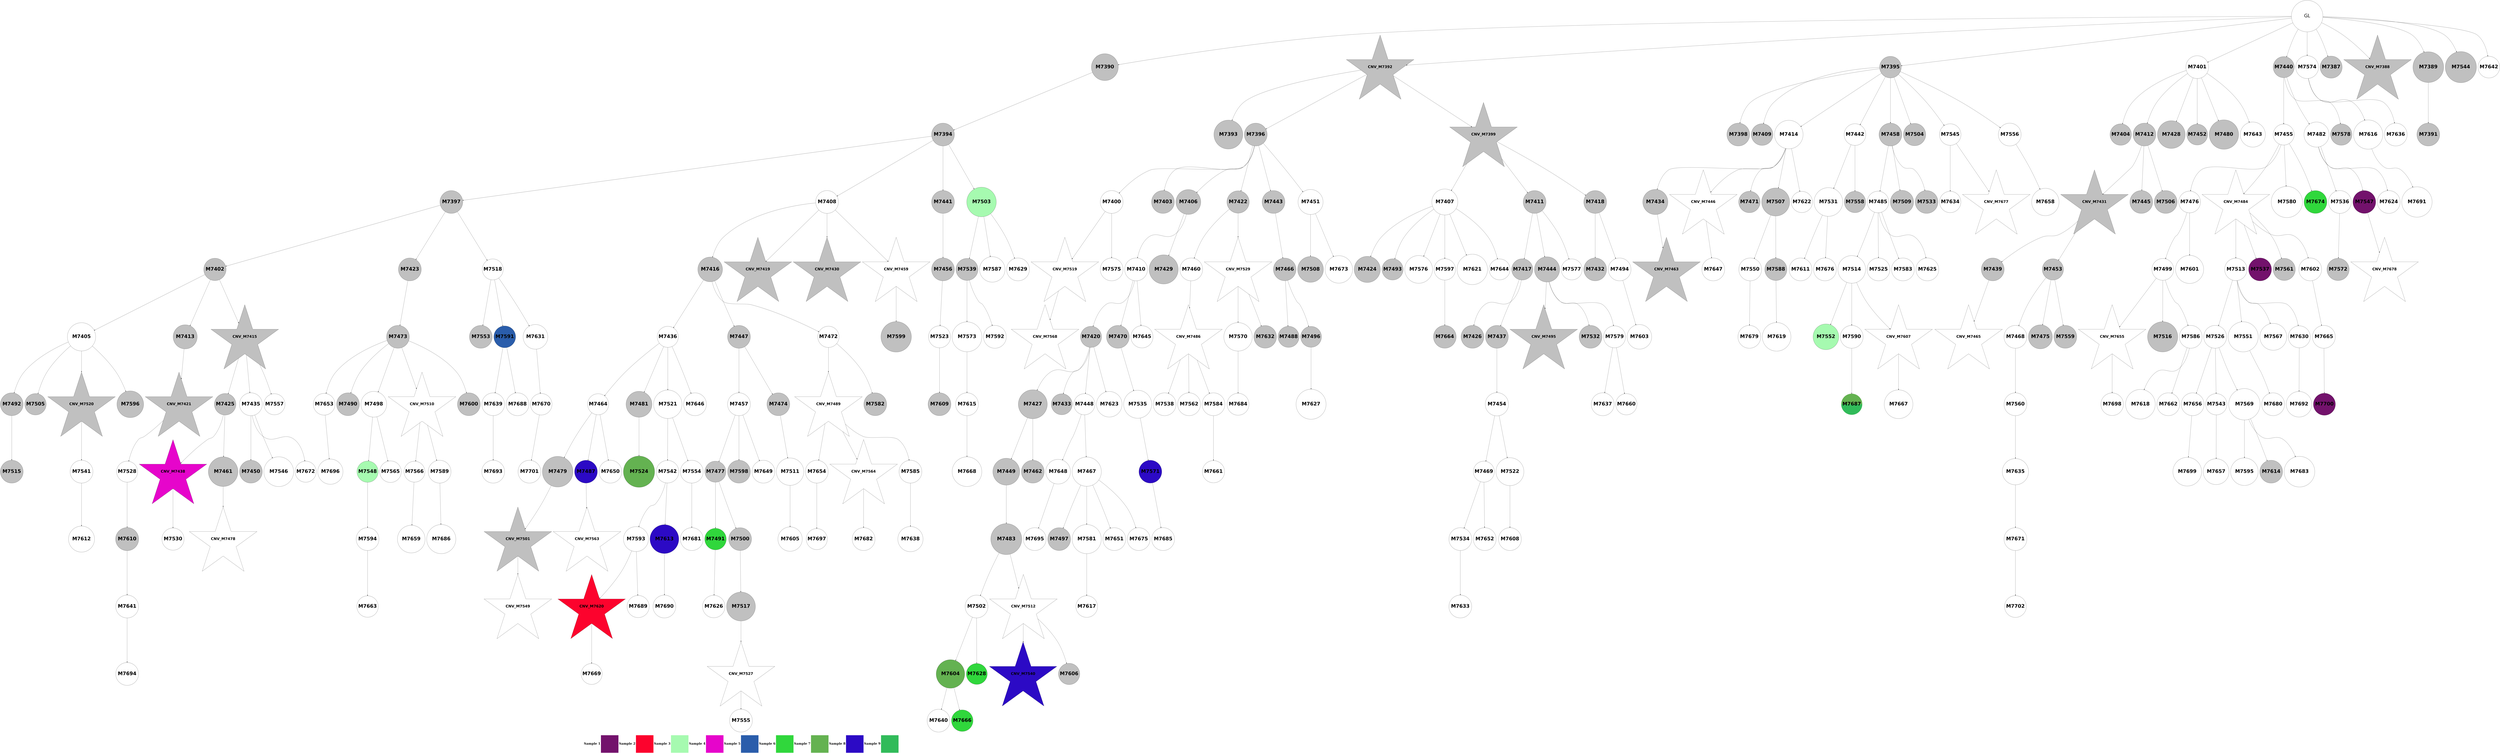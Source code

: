 digraph G { 
rankdir=TB;
7424 -> 7428;
7426 -> 7427;
7426 -> 7430;
7426 -> 7433;
7682 -> 7729;
7428 -> 7431;
7428 -> 7442;
7428 -> 7475;
7428 -> 7537;
7429 -> 7432;
7429 -> 7443;
7429 -> 7448;
7429 -> 7476;
7429 -> 7492;
7429 -> 7538;
7429 -> 7579;
7429 -> 7590;
7430 -> 7434;
7430 -> 7437;
7430 -> 7440;
7430 -> 7456;
7430 -> 7477;
7430 -> 7485;
7431 -> 7436;
7431 -> 7457;
7431 -> 7552;
7687 -> 7730;
7688 -> 7731;
7433 -> 7441;
7433 -> 7445;
7433 -> 7452;
7689 -> 7732;
7434 -> 7553;
7434 -> 7609;
7690 -> 7733;
7435 -> 7438;
7435 -> 7446;
7435 -> 7462;
7435 -> 7486;
7435 -> 7514;
7435 -> 7677;
7436 -> 7439;
7436 -> 7447;
7436 -> 7449;
7439 -> 7526;
7439 -> 7539;
7439 -> 7554;
7439 -> 7630;
7440 -> 7444;
7440 -> 7463;
7441 -> 7458;
7441 -> 7527;
7441 -> 7610;
7441 -> 7631;
7441 -> 7655;
7441 -> 7678;
7442 -> 7450;
7442 -> 7453;
7442 -> 7464;
7442 -> 7493;
7699 -> 7734;
7444 -> 7454;
7444 -> 7504;
7444 -> 7679;
7445 -> 7451;
7445 -> 7478;
7445 -> 7611;
7446 -> 7465;
7446 -> 7479;
7446 -> 7540;
7447 -> 7455;
7448 -> 7468;
7448 -> 7480;
7448 -> 7505;
7448 -> 7541;
7448 -> 7656;
7704 -> 7735;
7449 -> 7459;
7449 -> 7469;
7449 -> 7591;
7705 -> 7736;
7450 -> 7470;
7450 -> 7481;
7450 -> 7506;
7451 -> 7460;
7451 -> 7471;
7452 -> 7466;
7452 -> 7528;
7454 -> 7461;
7454 -> 7467;
7454 -> 7482;
7454 -> 7657;
7455 -> 7562;
7456 -> 7494;
7456 -> 7563;
7457 -> 7507;
7459 -> 7472;
7459 -> 7495;
7461 -> 7483;
7461 -> 7496;
7465 -> 7473;
7465 -> 7487;
7468 -> 7497;
7469 -> 7484;
7469 -> 7580;
7469 -> 7706;
7470 -> 7498;
7470 -> 7515;
7470 -> 7555;
7470 -> 7680;
7471 -> 7488;
7472 -> 7564;
7473 -> 7499;
7474 -> 7489;
7474 -> 7516;
7474 -> 7612;
7475 -> 7490;
7476 -> 7565;
7476 -> 7592;
7477 -> 7500;
7478 -> 7529;
7478 -> 7566;
7478 -> 7613;
7480 -> 7681;
7481 -> 7491;
7481 -> 7508;
7482 -> 7501;
7482 -> 7682;
7483 -> 7517;
7485 -> 7542;
7485 -> 7707;
7487 -> 7502;
7487 -> 7509;
7487 -> 7593;
7488 -> 7503;
7488 -> 7556;
7489 -> 7510;
7489 -> 7518;
7489 -> 7614;
7489 -> 7708;
7490 -> 7557;
7491 -> 7511;
7491 -> 7632;
7491 -> 7683;
7492 -> 7519;
7492 -> 7543;
7492 -> 7567;
7493 -> 7633;
7494 -> 7520;
7495 -> 7512;
7498 -> 7513;
7498 -> 7521;
7498 -> 7684;
7500 -> 7522;
7500 -> 7530;
7501 -> 7531;
7501 -> 7615;
7501 -> 7685;
7501 -> 7709;
7502 -> 7594;
7503 -> 7568;
7503 -> 7686;
7504 -> 7569;
7506 -> 7523;
7506 -> 7616;
7507 -> 7524;
7507 -> 7532;
7507 -> 7544;
7507 -> 7634;
7507 -> 7687;
7508 -> 7545;
7510 -> 7533;
7510 -> 7635;
7511 -> 7525;
7511 -> 7534;
7513 -> 7535;
7515 -> 7558;
7516 -> 7570;
7516 -> 7581;
7516 -> 7658;
7517 -> 7536;
7517 -> 7546;
7518 -> 7547;
7518 -> 7571;
7518 -> 7595;
7518 -> 7636;
7519 -> 7548;
7519 -> 7559;
7519 -> 7617;
7519 -> 7659;
7520 -> 7572;
7520 -> 7596;
7520 -> 7618;
7521 -> 7597;
7523 -> 7598;
7523 -> 7619;
7523 -> 7688;
7525 -> 7660;
7526 -> 7549;
7528 -> 7637;
7530 -> 7661;
7532 -> 7582;
7532 -> 7599;
7533 -> 7550;
7533 -> 7620;
7533 -> 7689;
7534 -> 7551;
7535 -> 7583;
7536 -> 7638;
7536 -> 7662;
7537 -> 7573;
7537 -> 7621;
7537 -> 7663;
7541 -> 7584;
7541 -> 7622;
7544 -> 7600;
7544 -> 7623;
7545 -> 7639;
7546 -> 7574;
7546 -> 7640;
7547 -> 7560;
7547 -> 7585;
7547 -> 7601;
7547 -> 7664;
7548 -> 7586;
7548 -> 7624;
7548 -> 7641;
7551 -> 7561;
7552 -> 7587;
7552 -> 7625;
7552 -> 7665;
7553 -> 7602;
7554 -> 7575;
7555 -> 7576;
7555 -> 7588;
7556 -> 7642;
7557 -> 7643;
7560 -> 7577;
7560 -> 7603;
7560 -> 7690;
7561 -> 7589;
7562 -> 7644;
7563 -> 7604;
7563 -> 7666;
7565 -> 7645;
7565 -> 7710;
7568 -> 7667;
7569 -> 7605;
7570 -> 7606;
7573 -> 7607;
7573 -> 7626;
7575 -> 7646;
7576 -> 7627;
7576 -> 7647;
7577 -> 7691;
7579 -> 7668;
7579 -> 7711;
7581 -> 7712;
7582 -> 7628;
7584 -> 7713;
7585 -> 7714;
7588 -> 7715;
7590 -> 7692;
7594 -> 7669;
7598 -> 7716;
7600 -> 7693;
7603 -> 7629;
7603 -> 7648;
7603 -> 7717;
7604 -> 7718;
7605 -> 7719;
7607 -> 7649;
7608 -> 7650;
7608 -> 7670;
7613 -> 7671;
7613 -> 7694;
7615 -> 7651;
7618 -> 7695;
7619 -> 7672;
7620 -> 7652;
7620 -> 7696;
7622 -> 7653;
7623 -> 7720;
7624 -> 7721;
7625 -> 7673;
7625 -> 7722;
7627 -> 7654;
7627 -> 7723;
7628 -> 7697;
7631 -> 7698;
7636 -> 7699;
7638 -> 7674;
7638 -> 7700;
7641 -> 7701;
7644 -> 7675;
7647 -> 7724;
7649 -> 7702;
7650 -> 7725;
7654 -> 7703;
7664 -> 7726;
7665 -> 7704;
7669 -> 7705;
7673 -> 7727;
7675 -> 7728;
7420 -> 7421;
7420 -> 7422;
7420 -> 7423;
7420 -> 7424;
7420 -> 7426;
7420 -> 7429;
7420 -> 7435;
7420 -> 7474;
7420 -> 7578;
7420 -> 7608;
7420 -> 7676;
7423 -> 7425;
7721 [shape=circle style=wedged color="#64b251:#31bb5a" fontname="helvetica-bold" fontsize=56 label="M7687" width=3.21 height=2 ];
7516 [shape=circle style=filled fillcolor=white fontname="helvetica-bold" fontsize=56 label="M7482" width=3.98 height=2 ];
7510 [shape=circle style=filled fillcolor=white fontname="helvetica-bold" fontsize=56 label="M7476" width=2.45 height=2 ];
7662 [shape=circle style=filled fillcolor="#30d73c" fontname="helvetica-bold" fontsize=56 label="M7628" width=3.32 height=2 ];
7663 [shape=circle style=filled fillcolor=white fontname="helvetica-bold" fontsize=56 label="M7629" width=1.66 height=2 ];
7715 [shape=circle style=filled fillcolor=white fontname="helvetica-bold" fontsize=56 label="M7681" width=1.52 height=2 ];
7573 [shape=circle style=filled fillcolor=grey fontname="helvetica-bold" fontsize=56 label="M7539" width=2.29 height=2 ];
7466 [shape=circle style=filled fillcolor=grey fontname="helvetica-bold" fontsize=56 label="M7432" width=0.71 height=2 ];
7664 [shape=circle style=filled fillcolor=white fontname="helvetica-bold" fontsize=56 label="M7630" width=3.48 height=2 ];
7427 [shape=circle style=filled fillcolor=grey fontname="helvetica-bold" fontsize=56 label="M7393" width=4.58 height=2 ];
7439 [shape=circle style=filled fillcolor=white fontname="helvetica-bold" fontsize=56 label="M7405" width=4.49 height=2 ];
7564 [shape=circle style=filled fillcolor=white fontname="helvetica-bold" fontsize=56 label="M7530" width=3.52 height=2 ];
7733 [shape=circle style=filled fillcolor=white fontname="helvetica-bold" fontsize=56 label="M7699" width=4.56 height=2 ];
7506 [shape=circle style=filled fillcolor=white fontname="helvetica-bold" fontsize=56 label="M7472" width=3.37 height=2 ];
7443 [shape=circle style=filled fillcolor=grey fontname="helvetica-bold" fontsize=56 label="M7409" width=2.51 height=2 ];
7699 [shape=circle style=filled fillcolor=white fontname="helvetica-bold" fontsize=56 label="M7665" width=1.73 height=2 ];
7642 [shape=circle style=filled fillcolor=white fontname="helvetica-bold" fontsize=56 label="M7608" width=0.33 height=2 ];
7731 [shape=circle style=filled fillcolor=white fontname="helvetica-bold" fontsize=56 label="M7697" width=3.08 height=2 ];
7470 [shape=circle style=filled fillcolor=white fontname="helvetica-bold" fontsize=56 label="M7436" width=3 height=2 ];
7700 [shape=circle style=filled fillcolor="#30d73c" fontname="helvetica-bold" fontsize=56 label="M7666" width=3.42 height=2 ];
7630 [shape=circle style=filled fillcolor=grey fontname="helvetica-bold" fontsize=56 label="M7596" width=4.24 height=2 ];
7478 [shape=circle style=filled fillcolor=grey fontname="helvetica-bold" fontsize=56 label="M7444" width=4 height=2 ];
7720 [shape=circle style=filled fillcolor=white fontname="helvetica-bold" fontsize=56 label="M7686" width=4.63 height=2 ];
7560 [shape=circle style=filled fillcolor=white fontname="helvetica-bold" fontsize=56 label="M7526" width=0.7 height=2 ];
7579 [shape=circle style=filled fillcolor=white fontname="helvetica-bold" fontsize=56 label="M7545" width=2.56 height=2 ];
7527 [shape=circle style=filled fillcolor=grey fontname="helvetica-bold" fontsize=56 label="M7493" width=2.85 height=2 ];
7468 [shape=circle style=filled fillcolor=grey fontname="helvetica-bold" fontsize=56 label="M7434" width=3.98 height=2 ];
7694 [shape=circle style=filled fillcolor=white fontname="helvetica-bold" fontsize=56 label="M7660" width=2.83 height=2 ];
7681 [shape=circle style=filled fillcolor=white fontname="helvetica-bold" fontsize=56 label="M7647" width=1.98 height=2 ];
7657 [shape=circle style=filled fillcolor=white fontname="helvetica-bold" fontsize=56 label="M7623" width=4.05 height=2 ];
7620 [shape=circle style=filled fillcolor=white fontname="helvetica-bold" fontsize=56 label="M7586" width=0.22 height=2 ];
7622 [shape=circle style=filled fillcolor=grey fontname="helvetica-bold" fontsize=56 label="M7588" width=3.52 height=2 ];
7566 [shape=circle style=filled fillcolor=grey fontname="helvetica-bold" fontsize=56 label="M7532" width=1.37 height=2 ];
7600 [shape=circle style=filled fillcolor=white fontname="helvetica-bold" fontsize=56 label="M7566" width=3.26 height=2 ];
7536 [shape=circle style=filled fillcolor=white fontname="helvetica-bold" fontsize=56 label="M7502" width=1.26 height=2 ];
7615 [shape=circle style=filled fillcolor=white fontname="helvetica-bold" fontsize=56 label="M7581" width=4.63 height=2 ];
7644 [shape=circle style=filled fillcolor=grey fontname="helvetica-bold" fontsize=56 label="M7610" width=3.67 height=2 ];
7618 [shape=circle style=filled fillcolor=white fontname="helvetica-bold" fontsize=56 label="M7584" width=1.56 height=2 ];
7705 [shape=circle style=filled fillcolor=white fontname="helvetica-bold" fontsize=56 label="M7671" width=0.19 height=2 ];
7448 [shape=circle style=filled fillcolor=white fontname="helvetica-bold" fontsize=56 label="M7414" width=4.53 height=2 ];
7449 [shape=star style=filled fillcolor=grey fontname="helvetica-bold" fontsize=42 label="CNV_M7415"];
7511 [shape=circle style=filled fillcolor=grey fontname="helvetica-bold" fontsize=56 label="M7477" width=3.04 height=2 ];
7574 [shape=star style=filled fillcolor="#2c0ac5" fontname="helvetica-bold" fontsize=42 label="CNV_M7540"];
7505 [shape=circle style=filled fillcolor=grey fontname="helvetica-bold" fontsize=56 label="M7471" width=2.67 height=2 ];
7565 [shape=circle style=filled fillcolor=white fontname="helvetica-bold" fontsize=56 label="M7531" width=4.56 height=2 ];
7588 [shape=circle style=filled fillcolor=white fontname="helvetica-bold" fontsize=56 label="M7554" width=0.26 height=2 ];
7612 [shape=circle style=filled fillcolor=grey fontname="helvetica-bold" fontsize=56 label="M7578" width=2.78 height=2 ];
7616 [shape=circle style=filled fillcolor=grey fontname="helvetica-bold" fontsize=56 label="M7582" width=0.13 height=2 ];
7476 [shape=circle style=filled fillcolor=white fontname="helvetica-bold" fontsize=56 label="M7442" width=2.47 height=2 ];
7680 [shape=circle style=filled fillcolor=white fontname="helvetica-bold" fontsize=56 label="M7646" width=1.94 height=2 ];
7487 [shape=circle style=filled fillcolor=grey fontname="helvetica-bold" fontsize=56 label="M7453" width=2.83 height=2 ];
7469 [shape=circle style=filled fillcolor=white fontname="helvetica-bold" fontsize=56 label="M7435" width=1.88 height=2 ];
7736 [shape=circle style=filled fillcolor=white fontname="helvetica-bold" fontsize=56 label="M7702" width=2.43 height=2 ];
7497 [shape=star style=filled fillcolor=grey fontname="helvetica-bold" fontsize=42 label="CNV_M7463"];
7493 [shape=star style=filled fillcolor=white fontname="helvetica-bold" fontsize=42 label="CNV_M7459"];
7628 [shape=circle style=filled fillcolor=white fontname="helvetica-bold" fontsize=56 label="M7594" width=1.52 height=2 ];
7689 [shape=star style=filled fillcolor=white fontname="helvetica-bold" fontsize=42 label="CNV_M7655"];
7634 [shape=circle style=filled fillcolor=grey fontname="helvetica-bold" fontsize=56 label="M7600" width=1.63 height=2 ];
7581 [shape=circle style=filled fillcolor="#73126c" fontname="helvetica-bold" fontsize=56 label="M7547" width=1.89 height=2 ];
7551 [shape=circle style=filled fillcolor=grey fontname="helvetica-bold" fontsize=56 label="M7517" width=4.59 height=2 ];
7430 [shape=circle style=filled fillcolor=grey fontname="helvetica-bold" fontsize=56 label="M7396" width=1.87 height=2 ];
7711 [shape=star style=filled fillcolor=white fontname="helvetica-bold" fontsize=42 label="CNV_M7677"];
7647 [shape=circle style=filled fillcolor="#2c0ac5" fontname="helvetica-bold" fontsize=56 label="M7613" width=4.57 height=2 ];
7661 [shape=circle style=filled fillcolor=white fontname="helvetica-bold" fontsize=56 label="M7627" width=4.77 height=2 ];
7504 [shape=circle style=filled fillcolor=grey fontname="helvetica-bold" fontsize=56 label="M7470" width=0.53 height=2 ];
7552 [shape=circle style=filled fillcolor=white fontname="helvetica-bold" fontsize=56 label="M7518" width=3.15 height=2 ];
7482 [shape=circle style=filled fillcolor=white fontname="helvetica-bold" fontsize=56 label="M7448" width=3.35 height=2 ];
7654 [shape=star style=filled fillcolor="#fc032d" fontname="helvetica-bold" fontsize=42 label="CNV_M7620"];
7624 [shape=circle style=filled fillcolor=white fontname="helvetica-bold" fontsize=56 label="M7590" width=0.35 height=2 ];
7421 [shape=circle style=filled fillcolor=grey fontname="helvetica-bold" fontsize=56 label="M7387" width=3.5 height=2 ];
7575 [shape=circle style=filled fillcolor=white fontname="helvetica-bold" fontsize=56 label="M7541" width=0.14 height=2 ];
7696 [shape=circle style=filled fillcolor=white fontname="helvetica-bold" fontsize=56 label="M7662" width=0.51 height=2 ];
7582 [shape=circle style=filled fillcolor="#a6fab0" fontname="helvetica-bold" fontsize=56 label="M7548" width=2.82 height=2 ];
7693 [shape=circle style=filled fillcolor=white fontname="helvetica-bold" fontsize=56 label="M7659" width=4.39 height=2 ];
7719 [shape=circle style=filled fillcolor=white fontname="helvetica-bold" fontsize=56 label="M7685" width=0.6 height=2 ];
7635 [shape=circle style=filled fillcolor=white fontname="helvetica-bold" fontsize=56 label="M7601" width=4.46 height=2 ];
7543 [shape=circle style=filled fillcolor=grey fontname="helvetica-bold" fontsize=56 label="M7509" width=3.7 height=2 ];
7517 [shape=circle style=filled fillcolor=grey fontname="helvetica-bold" fontsize=56 label="M7483" width=4.91 height=2 ];
7695 [shape=circle style=filled fillcolor=white fontname="helvetica-bold" fontsize=56 label="M7661" width=3.53 height=2 ];
7496 [shape=circle style=filled fillcolor=grey fontname="helvetica-bold" fontsize=56 label="M7462" width=1.94 height=2 ];
7561 [shape=star style=filled fillcolor=white fontname="helvetica-bold" fontsize=42 label="CNV_M7527"];
7623 [shape=circle style=filled fillcolor=white fontname="helvetica-bold" fontsize=56 label="M7589" width=1.09 height=2 ];
7509 [shape=circle style=filled fillcolor=grey fontname="helvetica-bold" fontsize=56 label="M7475" width=3.81 height=2 ];
7716 [shape=circle style=filled fillcolor=white fontname="helvetica-bold" fontsize=56 label="M7682" width=0.81 height=2 ];
7682 [shape=circle style=filled fillcolor=white fontname="helvetica-bold" fontsize=56 label="M7648" width=3.92 height=2 ];
7486 [shape=circle style=filled fillcolor=grey fontname="helvetica-bold" fontsize=56 label="M7452" width=3.3 height=2 ];
7533 [shape=circle style=filled fillcolor=white fontname="helvetica-bold" fontsize=56 label="M7499" width=3.46 height=2 ];
7608 [shape=circle style=filled fillcolor=white fontname="helvetica-bold" fontsize=56 label="M7574" width=2.02 height=2 ];
7636 [shape=circle style=filled fillcolor=white fontname="helvetica-bold" fontsize=56 label="M7602" width=0.96 height=2 ];
7669 [shape=circle style=filled fillcolor=white fontname="helvetica-bold" fontsize=56 label="M7635" width=4.16 height=2 ];
7488 [shape=circle style=filled fillcolor=white fontname="helvetica-bold" fontsize=56 label="M7454" width=3.69 height=2 ];
7583 [shape=star style=filled fillcolor=white fontname="helvetica-bold" fontsize=42 label="CNV_M7549"];
7692 [shape=circle style=filled fillcolor=white fontname="helvetica-bold" fontsize=56 label="M7658" width=4.35 height=2 ];
7672 [shape=circle style=filled fillcolor=white fontname="helvetica-bold" fontsize=56 label="M7638" width=4 height=2 ];
7652 [shape=circle style=filled fillcolor=white fontname="helvetica-bold" fontsize=56 label="M7618" width=4.71 height=2 ];
7590 [shape=circle style=filled fillcolor=white fontname="helvetica-bold" fontsize=56 label="M7556" width=1.84 height=2 ];
7578 [shape=circle style=filled fillcolor=grey fontname="helvetica-bold" fontsize=56 label="M7544" width=4.94 height=2 ];
7490 [shape=circle style=filled fillcolor=grey fontname="helvetica-bold" fontsize=56 label="M7456" width=0.41 height=2 ];
7548 [shape=circle style=filled fillcolor=white fontname="helvetica-bold" fontsize=56 label="M7514" width=4.39 height=2 ];
7660 [shape=circle style=filled fillcolor=white fontname="helvetica-bold" fontsize=56 label="M7626" width=2.11 height=2 ];
7494 [shape=circle style=filled fillcolor=white fontname="helvetica-bold" fontsize=56 label="M7460" width=0.96 height=2 ];
7599 [shape=circle style=filled fillcolor=white fontname="helvetica-bold" fontsize=56 label="M7565" width=2.59 height=2 ];
7602 [shape=star style=filled fillcolor=white fontname="helvetica-bold" fontsize=42 label="CNV_M7568"];
7604 [shape=circle style=filled fillcolor=white fontname="helvetica-bold" fontsize=56 label="M7570" width=4.52 height=2 ];
7459 [shape=circle style=filled fillcolor=grey fontname="helvetica-bold" fontsize=56 label="M7425" width=3.41 height=2 ];
7526 [shape=circle style=filled fillcolor=grey fontname="helvetica-bold" fontsize=56 label="M7492" width=0.68 height=2 ];
7483 [shape=circle style=filled fillcolor=grey fontname="helvetica-bold" fontsize=56 label="M7449" width=4.27 height=2 ];
7433 [shape=star style=filled fillcolor=grey fontname="helvetica-bold" fontsize=42 label="CNV_M7399"];
7666 [shape=circle style=filled fillcolor=grey fontname="helvetica-bold" fontsize=56 label="M7632" width=2.07 height=2 ];
7540 [shape=circle style=filled fillcolor=grey fontname="helvetica-bold" fontsize=56 label="M7506" width=0.24 height=2 ];
7598 [shape=star style=filled fillcolor=white fontname="helvetica-bold" fontsize=42 label="CNV_M7564"];
7637 [shape=circle style=filled fillcolor=white fontname="helvetica-bold" fontsize=56 label="M7603" width=3.9 height=2 ];
7445 [shape=circle style=filled fillcolor=grey fontname="helvetica-bold" fontsize=56 label="M7411" width=2 height=2 ];
7713 [shape=circle style=filled fillcolor=white fontname="helvetica-bold" fontsize=56 label="M7679" width=0.46 height=2 ];
7655 [shape=circle style=filled fillcolor=white fontname="helvetica-bold" fontsize=56 label="M7621" width=4.84 height=2 ];
7571 [shape=circle style=filled fillcolor="#73126c" fontname="helvetica-bold" fontsize=56 label="M7537" width=3.64 height=2 ];
7701 [shape=circle style=filled fillcolor=white fontname="helvetica-bold" fontsize=56 label="M7667" width=4.56 height=2 ];
7569 [shape=circle style=filled fillcolor=white fontname="helvetica-bold" fontsize=56 label="M7535" width=4.44 height=2 ];
7491 [shape=circle style=filled fillcolor=white fontname="helvetica-bold" fontsize=56 label="M7457" width=0.01 height=2 ];
7464 [shape=star style=filled fillcolor=grey fontname="helvetica-bold" fontsize=42 label="CNV_M7430"];
7554 [shape=star style=filled fillcolor=grey fontname="helvetica-bold" fontsize=42 label="CNV_M7520"];
7436 [shape=circle style=filled fillcolor=grey fontname="helvetica-bold" fontsize=56 label="M7402" width=2.17 height=2 ];
7520 [shape=star style=filled fillcolor=white fontname="helvetica-bold" fontsize=42 label="CNV_M7486"];
7428 [shape=circle style=filled fillcolor=grey fontname="helvetica-bold" fontsize=56 label="M7394" width=0.59 height=2 ];
7518 [shape=star style=filled fillcolor=white fontname="helvetica-bold" fontsize=42 label="CNV_M7484"];
7595 [shape=circle style=filled fillcolor=grey fontname="helvetica-bold" fontsize=56 label="M7561" width=3.51 height=2 ];
7550 [shape=circle style=filled fillcolor=grey fontname="helvetica-bold" fontsize=56 label="M7516" width=4.79 height=2 ];
7577 [shape=circle style=filled fillcolor=white fontname="helvetica-bold" fontsize=56 label="M7543" width=2.86 height=2 ];
7607 [shape=circle style=filled fillcolor=white fontname="helvetica-bold" fontsize=56 label="M7573" width=4.74 height=2 ];
7503 [shape=circle style=filled fillcolor=white fontname="helvetica-bold" fontsize=56 label="M7469" width=3.34 height=2 ];
7537 [shape=circle style=filled fillcolor="#a6fab0" fontname="helvetica-bold" fontsize=56 label="M7503" width=4.69 height=2 ];
7596 [shape=circle style=filled fillcolor=white fontname="helvetica-bold" fontsize=56 label="M7562" width=1.29 height=2 ];
7558 [shape=circle style=filled fillcolor="#64b251" fontname="helvetica-bold" fontsize=56 label="M7524" width=4.96 height=2 ];
7732 [shape=circle style=filled fillcolor=white fontname="helvetica-bold" fontsize=56 label="M7698" width=2.1 height=2 ];
7553 [shape=star style=filled fillcolor=white fontname="helvetica-bold" fontsize=42 label="CNV_M7519"];
7475 [shape=circle style=filled fillcolor=grey fontname="helvetica-bold" fontsize=56 label="M7441" width=0.62 height=2 ];
7514 [shape=circle style=filled fillcolor=grey fontname="helvetica-bold" fontsize=56 label="M7480" width=4.66 height=2 ];
7665 [shape=circle style=filled fillcolor=white fontname="helvetica-bold" fontsize=56 label="M7631" width=3.91 height=2 ];
7489 [shape=circle style=filled fillcolor=white fontname="helvetica-bold" fontsize=56 label="M7455" width=3.21 height=2 ];
7633 [shape=circle style=filled fillcolor=grey fontname="helvetica-bold" fontsize=56 label="M7599" width=4.84 height=2 ];
7458 [shape=circle style=filled fillcolor=grey fontname="helvetica-bold" fontsize=56 label="M7424" width=4.15 height=2 ];
7559 [shape=circle style=filled fillcolor=white fontname="helvetica-bold" fontsize=56 label="M7525" width=1.13 height=2 ];
7584 [shape=circle style=filled fillcolor=white fontname="helvetica-bold" fontsize=56 label="M7550" width=0.73 height=2 ];
7568 [shape=circle style=filled fillcolor=white fontname="helvetica-bold" fontsize=56 label="M7534" width=0.38 height=2 ];
7706 [shape=circle style=filled fillcolor=white fontname="helvetica-bold" fontsize=56 label="M7672" width=3.02 height=2 ];
7679 [shape=circle style=filled fillcolor=white fontname="helvetica-bold" fontsize=56 label="M7645" width=2.24 height=2 ];
7609 [shape=circle style=filled fillcolor=white fontname="helvetica-bold" fontsize=56 label="M7575" width=0.31 height=2 ];
7525 [shape=circle style=filled fillcolor="#30d73c" fontname="helvetica-bold" fontsize=56 label="M7491" width=3.42 height=2 ];
7639 [shape=circle style=filled fillcolor=white fontname="helvetica-bold" fontsize=56 label="M7605" width=3.86 height=2 ];
7429 [shape=circle style=filled fillcolor=grey fontname="helvetica-bold" fontsize=56 label="M7395" width=2.53 height=2 ];
7605 [shape=circle style=filled fillcolor="#2c0ac5" fontname="helvetica-bold" fontsize=56 label="M7571" width=0.29 height=2 ];
7441 [shape=circle style=filled fillcolor=white fontname="helvetica-bold" fontsize=56 label="M7407" width=4.13 height=2 ];
7529 [shape=star style=filled fillcolor=grey fontname="helvetica-bold" fontsize=42 label="CNV_M7495"];
7714 [shape=circle style=filled fillcolor=white fontname="helvetica-bold" fontsize=56 label="M7680" width=0.07 height=2 ];
7611 [shape=circle style=filled fillcolor=white fontname="helvetica-bold" fontsize=56 label="M7577" width=3.13 height=2 ];
7586 [shape=circle style=filled fillcolor="#a6fab0" fontname="helvetica-bold" fontsize=56 label="M7552" width=4.08 height=2 ];
7432 [shape=circle style=filled fillcolor=grey fontname="helvetica-bold" fontsize=56 label="M7398" width=1.66 height=2 ];
7424 [shape=circle style=filled fillcolor=grey fontname="helvetica-bold" fontsize=56 label="M7390" width=4.26 height=2 ];
7702 [shape=circle style=filled fillcolor=white fontname="helvetica-bold" fontsize=56 label="M7668" width=4.71 height=2 ];
7534 [shape=circle style=filled fillcolor=grey fontname="helvetica-bold" fontsize=56 label="M7500" width=1.53 height=2 ];
7631 [shape=circle style=filled fillcolor=white fontname="helvetica-bold" fontsize=56 label="M7597" width=2.71 height=2 ];
7670 [shape=circle style=filled fillcolor=white fontname="helvetica-bold" fontsize=56 label="M7636" width=1.71 height=2 ];
7485 [shape=circle style=filled fillcolor=white fontname="helvetica-bold" fontsize=56 label="M7451" width=3.97 height=2 ];
7653 [shape=circle style=filled fillcolor=white fontname="helvetica-bold" fontsize=56 label="M7619" width=4.54 height=2 ];
7627 [shape=circle style=filled fillcolor=white fontname="helvetica-bold" fontsize=56 label="M7593" width=3.96 height=2 ];
7717 [shape=circle style=filled fillcolor=white fontname="helvetica-bold" fontsize=56 label="M7683" width=4.86 height=2 ];
7531 [shape=circle style=filled fillcolor=grey fontname="helvetica-bold" fontsize=56 label="M7497" width=1.35 height=2 ];
7684 [shape=circle style=filled fillcolor=white fontname="helvetica-bold" fontsize=56 label="M7650" width=1.27 height=2 ];
7625 [shape=circle style=filled fillcolor="#2a5dab" fontname="helvetica-bold" fontsize=56 label="M7591" width=2.41 height=2 ];
7734 [shape=circle style=filled fillcolor="#73126c" fontname="helvetica-bold" fontsize=56 label="M7700" width=2.3 height=2 ];
7648 [shape=circle style=filled fillcolor=grey fontname="helvetica-bold" fontsize=56 label="M7614" width=0.98 height=2 ];
7461 [shape=circle style=filled fillcolor=grey fontname="helvetica-bold" fontsize=56 label="M7427" width=4.6 height=2 ];
7676 [shape=circle style=filled fillcolor=white fontname="helvetica-bold" fontsize=56 label="M7642" width=2.48 height=2 ];
7499 [shape=star style=filled fillcolor=white fontname="helvetica-bold" fontsize=42 label="CNV_M7465"];
7658 [shape=circle style=filled fillcolor=white fontname="helvetica-bold" fontsize=56 label="M7624" width=1.53 height=2 ];
7530 [shape=circle style=filled fillcolor=grey fontname="helvetica-bold" fontsize=56 label="M7496" width=3.31 height=2 ];
7444 [shape=circle style=filled fillcolor=white fontname="helvetica-bold" fontsize=56 label="M7410" width=1.39 height=2 ];
7431 [shape=circle style=filled fillcolor=grey fontname="helvetica-bold" fontsize=56 label="M7397" width=0.71 height=2 ];
7545 [shape=circle style=filled fillcolor=white fontname="helvetica-bold" fontsize=56 label="M7511" width=4.35 height=2 ];
7594 [shape=circle style=filled fillcolor=white fontname="helvetica-bold" fontsize=56 label="M7560" width=0.53 height=2 ];
7521 [shape=circle style=filled fillcolor="#2c0ac5" fontname="helvetica-bold" fontsize=56 label="M7487" width=0.89 height=2 ];
7735 [shape=circle style=filled fillcolor=white fontname="helvetica-bold" fontsize=56 label="M7701" width=1.21 height=2 ];
7646 [shape=circle style=filled fillcolor=white fontname="helvetica-bold" fontsize=56 label="M7612" width=4.12 height=2 ];
7426 [shape=star style=filled fillcolor=grey fontname="helvetica-bold" fontsize=42 label="CNV_M7392"];
7437 [shape=circle style=filled fillcolor=grey fontname="helvetica-bold" fontsize=56 label="M7403" width=1.7 height=2 ];
7688 [shape=circle style=filled fillcolor=white fontname="helvetica-bold" fontsize=56 label="M7654" width=0.3 height=2 ];
7725 [shape=circle style=filled fillcolor=white fontname="helvetica-bold" fontsize=56 label="M7691" width=4.82 height=2 ];
7698 [shape=circle style=filled fillcolor=grey fontname="helvetica-bold" fontsize=56 label="M7664" width=2.03 height=2 ];
7544 [shape=star style=filled fillcolor=white fontname="helvetica-bold" fontsize=42 label="CNV_M7510"];
7492 [shape=circle style=filled fillcolor=grey fontname="helvetica-bold" fontsize=56 label="M7458" width=1.11 height=2 ];
7671 [shape=circle style=filled fillcolor=white fontname="helvetica-bold" fontsize=56 label="M7637" width=3.64 height=2 ];
7467 [shape=circle style=filled fillcolor=grey fontname="helvetica-bold" fontsize=56 label="M7433" width=3.13 height=2 ];
7563 [shape=star style=filled fillcolor=white fontname="helvetica-bold" fontsize=42 label="CNV_M7529"];
7532 [shape=circle style=filled fillcolor=white fontname="helvetica-bold" fontsize=56 label="M7498" width=4.09 height=2 ];
7649 [shape=circle style=filled fillcolor=white fontname="helvetica-bold" fontsize=56 label="M7615" width=0.78 height=2 ];
7472 [shape=star style=filled fillcolor="#e605cb" fontname="helvetica-bold" fontsize=42 label="CNV_M7438"];
7691 [shape=circle style=filled fillcolor=white fontname="helvetica-bold" fontsize=56 label="M7657" width=4.1 height=2 ];
7474 [shape=circle style=filled fillcolor=grey fontname="helvetica-bold" fontsize=56 label="M7440" width=3.05 height=2 ];
7592 [shape=circle style=filled fillcolor=grey fontname="helvetica-bold" fontsize=56 label="M7558" width=2.78 height=2 ];
7728 [shape=circle style=filled fillcolor=white fontname="helvetica-bold" fontsize=56 label="M7694" width=1.4 height=2 ];
7667 [shape=circle style=filled fillcolor=white fontname="helvetica-bold" fontsize=56 label="M7633" width=1.25 height=2 ];
7708 [shape=circle style=filled fillcolor="#30d73c" fontname="helvetica-bold" fontsize=56 label="M7674" width=1.91 height=2 ];
7722 [shape=circle style=filled fillcolor=white fontname="helvetica-bold" fontsize=56 label="M7688" width=1.31 height=2 ];
7438 [shape=circle style=filled fillcolor=grey fontname="helvetica-bold" fontsize=56 label="M7404" width=2.71 height=2 ];
7690 [shape=circle style=filled fillcolor=white fontname="helvetica-bold" fontsize=56 label="M7656" width=0.09 height=2 ];
7638 [shape=circle style=filled fillcolor="#64b251" fontname="helvetica-bold" fontsize=56 label="M7604" width=4.53 height=2 ];
7606 [shape=circle style=filled fillcolor=grey fontname="helvetica-bold" fontsize=56 label="M7572" width=3.53 height=2 ];
7697 [shape=circle style=filled fillcolor=white fontname="helvetica-bold" fontsize=56 label="M7663" width=2.71 height=2 ];
7580 [shape=circle style=filled fillcolor=white fontname="helvetica-bold" fontsize=56 label="M7546" width=4.72 height=2 ];
7454 [shape=circle style=filled fillcolor=grey fontname="helvetica-bold" fontsize=56 label="M7420" width=3.01 height=2 ];
7447 [shape=circle style=filled fillcolor=grey fontname="helvetica-bold" fontsize=56 label="M7413" width=3.82 height=2 ];
7435 [shape=circle style=filled fillcolor=white fontname="helvetica-bold" fontsize=56 label="M7401" width=1.31 height=2 ];
7614 [shape=circle style=filled fillcolor=white fontname="helvetica-bold" fontsize=56 label="M7580" width=4.96 height=2 ];
7528 [shape=circle style=filled fillcolor=white fontname="helvetica-bold" fontsize=56 label="M7494" width=0.74 height=2 ];
7589 [shape=circle style=filled fillcolor=white fontname="helvetica-bold" fontsize=56 label="M7555" width=0.28 height=2 ];
7709 [shape=circle style=filled fillcolor=white fontname="helvetica-bold" fontsize=56 label="M7675" width=0.71 height=2 ];
7687 [shape=circle style=filled fillcolor=white fontname="helvetica-bold" fontsize=56 label="M7653" width=3.44 height=2 ];
7572 [shape=circle style=filled fillcolor=white fontname="helvetica-bold" fontsize=56 label="M7538" width=0.77 height=2 ];
7556 [shape=circle style=filled fillcolor=white fontname="helvetica-bold" fontsize=56 label="M7522" width=4.43 height=2 ];
7546 [shape=star style=filled fillcolor=white fontname="helvetica-bold" fontsize=42 label="CNV_M7512"];
7659 [shape=circle style=filled fillcolor=white fontname="helvetica-bold" fontsize=56 label="M7625" width=0.14 height=2 ];
7541 [shape=circle style=filled fillcolor=grey fontname="helvetica-bold" fontsize=56 label="M7507" width=4.45 height=2 ];
7683 [shape=circle style=filled fillcolor=white fontname="helvetica-bold" fontsize=56 label="M7649" width=0.16 height=2 ];
7718 [shape=circle style=filled fillcolor=white fontname="helvetica-bold" fontsize=56 label="M7684" width=2.34 height=2 ];
7645 [shape=circle style=filled fillcolor=white fontname="helvetica-bold" fontsize=56 label="M7611" width=1.92 height=2 ];
7593 [shape=circle style=filled fillcolor=grey fontname="helvetica-bold" fontsize=56 label="M7559" width=1.05 height=2 ];
7626 [shape=circle style=filled fillcolor=white fontname="helvetica-bold" fontsize=56 label="M7592" width=0.72 height=2 ];
7677 [shape=circle style=filled fillcolor=white fontname="helvetica-bold" fontsize=56 label="M7643" width=3.99 height=2 ];
7519 [shape=circle style=filled fillcolor=white fontname="helvetica-bold" fontsize=56 label="M7485" width=2.54 height=2 ];
7512 [shape=star style=filled fillcolor=white fontname="helvetica-bold" fontsize=42 label="CNV_M7478"];
7678 [shape=circle style=filled fillcolor=white fontname="helvetica-bold" fontsize=56 label="M7644" width=3.22 height=2 ];
7643 [shape=circle style=filled fillcolor=grey fontname="helvetica-bold" fontsize=56 label="M7609" width=0.54 height=2 ];
7651 [shape=circle style=filled fillcolor=white fontname="helvetica-bold" fontsize=56 label="M7617" width=2.49 height=2 ];
7515 [shape=circle style=filled fillcolor=grey fontname="helvetica-bold" fontsize=56 label="M7481" width=4.11 height=2 ];
7727 [shape=circle style=filled fillcolor=white fontname="helvetica-bold" fontsize=56 label="M7693" width=1.65 height=2 ];
7440 [shape=circle style=filled fillcolor=grey fontname="helvetica-bold" fontsize=56 label="M7406" width=3.95 height=2 ];
7668 [shape=circle style=filled fillcolor=white fontname="helvetica-bold" fontsize=56 label="M7634" width=2.74 height=2 ];
7542 [shape=circle style=filled fillcolor=grey fontname="helvetica-bold" fontsize=56 label="M7508" width=4.1 height=2 ];
7685 [shape=circle style=filled fillcolor=white fontname="helvetica-bold" fontsize=56 label="M7651" width=1.54 height=2 ];
7523 [shape=star style=filled fillcolor=white fontname="helvetica-bold" fontsize=42 label="CNV_M7489"];
7587 [shape=circle style=filled fillcolor=grey fontname="helvetica-bold" fontsize=56 label="M7553" width=1.68 height=2 ];
7704 [shape=circle style=filled fillcolor=white fontname="helvetica-bold" fontsize=56 label="M7670" width=2.63 height=2 ];
7570 [shape=circle style=filled fillcolor=white fontname="helvetica-bold" fontsize=56 label="M7536" width=0.03 height=2 ];
7456 [shape=circle style=filled fillcolor=grey fontname="helvetica-bold" fontsize=56 label="M7422" width=2.2 height=2 ];
7650 [shape=circle style=filled fillcolor=white fontname="helvetica-bold" fontsize=56 label="M7616" width=4.64 height=2 ];
7538 [shape=circle style=filled fillcolor=grey fontname="helvetica-bold" fontsize=56 label="M7504" width=2.15 height=2 ];
7723 [shape=circle style=filled fillcolor=white fontname="helvetica-bold" fontsize=56 label="M7689" width=2.22 height=2 ];
7597 [shape=star style=filled fillcolor=white fontname="helvetica-bold" fontsize=42 label="CNV_M7563"];
7465 [shape=star style=filled fillcolor=grey fontname="helvetica-bold" fontsize=42 label="CNV_M7431"];
7632 [shape=circle style=filled fillcolor=grey fontname="helvetica-bold" fontsize=56 label="M7598" width=0.68 height=2 ];
7434 [shape=circle style=filled fillcolor=white fontname="helvetica-bold" fontsize=56 label="M7400" width=0.7 height=2 ];
7477 [shape=circle style=filled fillcolor=grey fontname="helvetica-bold" fontsize=56 label="M7443" width=0.57 height=2 ];
7457 [shape=circle style=filled fillcolor=grey fontname="helvetica-bold" fontsize=56 label="M7423" width=0.6 height=2 ];
7641 [shape=star style=filled fillcolor=white fontname="helvetica-bold" fontsize=42 label="CNV_M7607"];
7712 [shape=star style=filled fillcolor=white fontname="helvetica-bold" fontsize=42 label="CNV_M7678"];
7562 [shape=circle style=filled fillcolor=white fontname="helvetica-bold" fontsize=56 label="M7528" width=3.34 height=2 ];
7686 [shape=circle style=filled fillcolor=white fontname="helvetica-bold" fontsize=56 label="M7652" width=0.29 height=2 ];
7451 [shape=circle style=filled fillcolor=grey fontname="helvetica-bold" fontsize=56 label="M7417" width=2.83 height=2 ];
7484 [shape=circle style=filled fillcolor=grey fontname="helvetica-bold" fontsize=56 label="M7450" width=1.46 height=2 ];
7703 [shape=circle style=filled fillcolor=white fontname="helvetica-bold" fontsize=56 label="M7669" width=3.22 height=2 ];
7462 [shape=circle style=filled fillcolor=grey fontname="helvetica-bold" fontsize=56 label="M7428" width=4.4 height=2 ];
7729 [shape=circle style=filled fillcolor=white fontname="helvetica-bold" fontsize=56 label="M7695" width=1.5 height=2 ];
7619 [shape=circle style=filled fillcolor=white fontname="helvetica-bold" fontsize=56 label="M7585" width=0.17 height=2 ];
7656 [shape=circle style=filled fillcolor=white fontname="helvetica-bold" fontsize=56 label="M7622" width=2.89 height=2 ];
7675 [shape=circle style=filled fillcolor=white fontname="helvetica-bold" fontsize=56 label="M7641" width=0.09 height=2 ];
7455 [shape=star style=filled fillcolor=grey fontname="helvetica-bold" fontsize=42 label="CNV_M7421"];
7707 [shape=circle style=filled fillcolor=white fontname="helvetica-bold" fontsize=56 label="M7673" width=4.36 height=2 ];
7524 [shape=circle style=filled fillcolor=grey fontname="helvetica-bold" fontsize=56 label="M7490" width=0.52 height=2 ];
7481 [shape=circle style=filled fillcolor=grey fontname="helvetica-bold" fontsize=56 label="M7447" width=1.53 height=2 ];
7507 [shape=circle style=filled fillcolor=grey fontname="helvetica-bold" fontsize=56 label="M7473" width=1.12 height=2 ];
7423 [shape=circle style=filled fillcolor=grey fontname="helvetica-bold" fontsize=56 label="M7389" width=4.87 height=2 ];
7673 [shape=circle style=filled fillcolor=white fontname="helvetica-bold" fontsize=56 label="M7639" width=2.04 height=2 ];
7463 [shape=circle style=filled fillcolor=grey fontname="helvetica-bold" fontsize=56 label="M7429" width=4.63 height=2 ];
7613 [shape=circle style=filled fillcolor=white fontname="helvetica-bold" fontsize=56 label="M7579" width=2.35 height=2 ];
7480 [shape=star style=filled fillcolor=white fontname="helvetica-bold" fontsize=42 label="CNV_M7446"];
7500 [shape=circle style=filled fillcolor=grey fontname="helvetica-bold" fontsize=56 label="M7466" width=2.07 height=2 ];
7508 [shape=circle style=filled fillcolor=grey fontname="helvetica-bold" fontsize=56 label="M7474" width=0.95 height=2 ];
7539 [shape=circle style=filled fillcolor=grey fontname="helvetica-bold" fontsize=56 label="M7505" width=2.68 height=2 ];
7603 [shape=circle style=filled fillcolor=white fontname="helvetica-bold" fontsize=56 label="M7569" width=4.99 height=2 ];
7473 [shape=circle style=filled fillcolor=grey fontname="helvetica-bold" fontsize=56 label="M7439" width=0.48 height=2 ];
7547 [shape=circle style=filled fillcolor=white fontname="helvetica-bold" fontsize=56 label="M7513" width=3.56 height=2 ];
7535 [shape=star style=filled fillcolor=grey fontname="helvetica-bold" fontsize=42 label="CNV_M7501"];
7425 [shape=circle style=filled fillcolor=grey fontname="helvetica-bold" fontsize=56 label="M7391" width=1.96 height=2 ];
7591 [shape=circle style=filled fillcolor=white fontname="helvetica-bold" fontsize=56 label="M7557" width=3 height=2 ];
7450 [shape=circle style=filled fillcolor=grey fontname="helvetica-bold" fontsize=56 label="M7416" width=3.92 height=2 ];
7460 [shape=circle style=filled fillcolor=grey fontname="helvetica-bold" fontsize=56 label="M7426" width=1 height=2 ];
7724 [shape=circle style=filled fillcolor=white fontname="helvetica-bold" fontsize=56 label="M7690" width=0.57 height=2 ];
7710 [shape=circle style=filled fillcolor=white fontname="helvetica-bold" fontsize=56 label="M7676" width=0.5 height=2 ];
7617 [shape=circle style=filled fillcolor=white fontname="helvetica-bold" fontsize=56 label="M7583" width=1.2 height=2 ];
7726 [shape=circle style=filled fillcolor=white fontname="helvetica-bold" fontsize=56 label="M7692" width=4.06 height=2 ];
7585 [shape=circle style=filled fillcolor=white fontname="helvetica-bold" fontsize=56 label="M7551" width=4.78 height=2 ];
7452 [shape=circle style=filled fillcolor=grey fontname="helvetica-bold" fontsize=56 label="M7418" width=1.9 height=2 ];
7567 [shape=circle style=filled fillcolor=grey fontname="helvetica-bold" fontsize=56 label="M7533" width=0.9 height=2 ];
7422 [shape=star style=filled fillcolor=grey fontname="helvetica-bold" fontsize=42 label="CNV_M7388"];
7629 [shape=circle style=filled fillcolor=white fontname="helvetica-bold" fontsize=56 label="M7595" width=4.38 height=2 ];
7640 [shape=circle style=filled fillcolor=grey fontname="helvetica-bold" fontsize=56 label="M7606" width=3.38 height=2 ];
7501 [shape=circle style=filled fillcolor=white fontname="helvetica-bold" fontsize=56 label="M7467" width=4.64 height=2 ];
7557 [shape=circle style=filled fillcolor=white fontname="helvetica-bold" fontsize=56 label="M7523" width=3.49 height=2 ];
7674 [shape=circle style=filled fillcolor=white fontname="helvetica-bold" fontsize=56 label="M7640" width=0.45 height=2 ];
7471 [shape=circle style=filled fillcolor=grey fontname="helvetica-bold" fontsize=56 label="M7437" width=1.72 height=2 ];
7610 [shape=circle style=filled fillcolor=white fontname="helvetica-bold" fontsize=56 label="M7576" width=4.4 height=2 ];
7576 [shape=circle style=filled fillcolor=white fontname="helvetica-bold" fontsize=56 label="M7542" width=3.59 height=2 ];
7495 [shape=circle style=filled fillcolor=grey fontname="helvetica-bold" fontsize=56 label="M7461" width=4.69 height=2 ];
7730 [shape=circle style=filled fillcolor=white fontname="helvetica-bold" fontsize=56 label="M7696" width=4 height=2 ];
7442 [shape=circle style=filled fillcolor=white fontname="helvetica-bold" fontsize=56 label="M7408" width=0.23 height=2 ];
7502 [shape=circle style=filled fillcolor=white fontname="helvetica-bold" fontsize=56 label="M7468" width=0.89 height=2 ];
7453 [shape=star style=filled fillcolor=grey fontname="helvetica-bold" fontsize=42 label="CNV_M7419"];
7601 [shape=circle style=filled fillcolor=white fontname="helvetica-bold" fontsize=56 label="M7567" width=4.27 height=2 ];
7479 [shape=circle style=filled fillcolor=grey fontname="helvetica-bold" fontsize=56 label="M7445" width=1.18 height=2 ];
7621 [shape=circle style=filled fillcolor=white fontname="helvetica-bold" fontsize=56 label="M7587" width=4.04 height=2 ];
7498 [shape=circle style=filled fillcolor=white fontname="helvetica-bold" fontsize=56 label="M7464" width=3.01 height=2 ];
7513 [shape=circle style=filled fillcolor=grey fontname="helvetica-bold" fontsize=56 label="M7479" width=4.86 height=2 ];
7420 [label="GL" fontname="arial-bold" fontsize=56 width=5 height=5];
7555 [shape=circle style=filled fillcolor=white fontname="helvetica-bold" fontsize=56 label="M7521" width=4.51 height=2 ];
7446 [shape=circle style=filled fillcolor=grey fontname="helvetica-bold" fontsize=56 label="M7412" width=0.39 height=2 ];
7522 [shape=circle style=filled fillcolor=grey fontname="helvetica-bold" fontsize=56 label="M7488" width=3.07 height=2 ];
7549 [shape=circle style=filled fillcolor=grey fontname="helvetica-bold" fontsize=56 label="M7515" width=1.78 height=2 ];
{rank=sink;
Legend[shape=none, margin=0, label=<<TABLE border="0" cellborder="0" cellspacing="0"> 
<TR><TD width="200" height="200" colspan="1"><FONT POINT-SIZE="36.0"><B>Sample 1</B></FONT></TD><TD width="200" height="200" colspan="1" BGCOLOR="#73126c"></TD>
<TD width="200" height="200" colspan="1"><FONT POINT-SIZE="36.0"><B>Sample 2</B></FONT></TD><TD width="200" height="200" colspan="1" BGCOLOR="#fc032d"></TD>
<TD width="200" height="200" colspan="1"><FONT POINT-SIZE="36.0"><B>Sample 3</B></FONT></TD><TD width="200" height="200" colspan="1" BGCOLOR="#a6fab0"></TD>
<TD width="200" height="200" colspan="1"><FONT POINT-SIZE="36.0"><B>Sample 4</B></FONT></TD><TD width="200" height="200" colspan="1" BGCOLOR="#e605cb"></TD>
<TD width="200" height="200" colspan="1"><FONT POINT-SIZE="36.0"><B>Sample 5</B></FONT></TD><TD width="200" height="200" colspan="1" BGCOLOR="#2a5dab"></TD>
<TD width="200" height="200" colspan="1"><FONT POINT-SIZE="36.0"><B>Sample 6</B></FONT></TD><TD width="200" height="200" colspan="1" BGCOLOR="#30d73c"></TD>
<TD width="200" height="200" colspan="1"><FONT POINT-SIZE="36.0"><B>Sample 7</B></FONT></TD><TD width="200" height="200" colspan="1" BGCOLOR="#64b251"></TD>
<TD width="200" height="200" colspan="1"><FONT POINT-SIZE="36.0"><B>Sample 8</B></FONT></TD><TD width="200" height="200" colspan="1" BGCOLOR="#2c0ac5"></TD>
<TD width="200" height="200" colspan="1"><FONT POINT-SIZE="36.0"><B>Sample 9</B></FONT></TD><TD width="200" height="200" colspan="1" BGCOLOR="#31bb5a"></TD>
</TR></TABLE>>];
} 
}